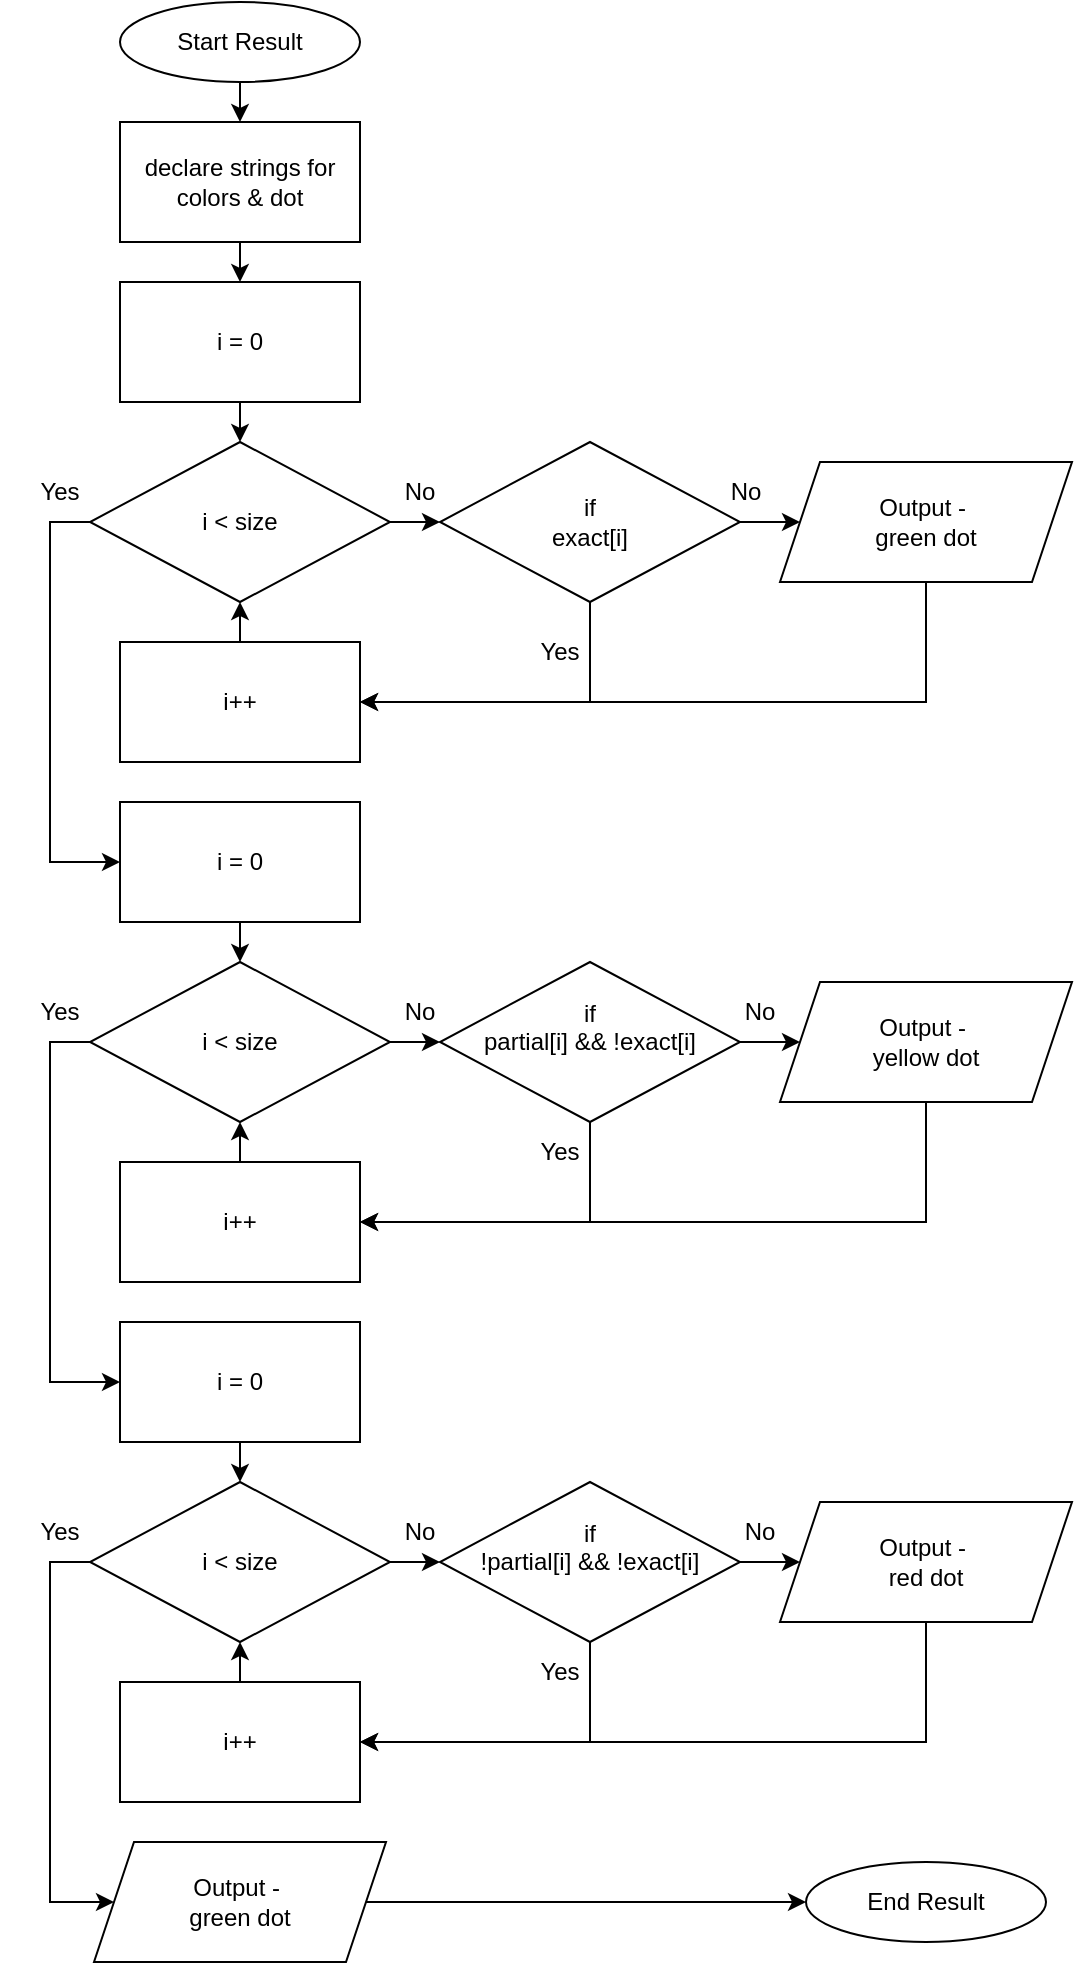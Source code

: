 <mxfile version="24.8.0">
  <diagram name="Page-1" id="IuMvb5TSBdsUTq7tfXT2">
    <mxGraphModel dx="-2056" dy="2442" grid="1" gridSize="10" guides="1" tooltips="1" connect="1" arrows="1" fold="1" page="1" pageScale="1" pageWidth="850" pageHeight="1100" math="0" shadow="0">
      <root>
        <mxCell id="0" />
        <mxCell id="1" parent="0" />
        <mxCell id="gpuonTUBGZmMLwTa-9xW-1" value="" style="group" vertex="1" connectable="0" parent="1">
          <mxGeometry x="5257" y="-1040" width="536" height="980" as="geometry" />
        </mxCell>
        <mxCell id="gpuonTUBGZmMLwTa-9xW-2" style="edgeStyle=orthogonalEdgeStyle;rounded=0;orthogonalLoop=1;jettySize=auto;html=1;exitX=1;exitY=0.5;exitDx=0;exitDy=0;entryX=0;entryY=0.5;entryDx=0;entryDy=0;" edge="1" parent="gpuonTUBGZmMLwTa-9xW-1" source="gpuonTUBGZmMLwTa-9xW-4" target="gpuonTUBGZmMLwTa-9xW-18">
          <mxGeometry relative="1" as="geometry" />
        </mxCell>
        <mxCell id="gpuonTUBGZmMLwTa-9xW-3" style="edgeStyle=orthogonalEdgeStyle;rounded=0;orthogonalLoop=1;jettySize=auto;html=1;exitX=0;exitY=0.5;exitDx=0;exitDy=0;entryX=0;entryY=0.5;entryDx=0;entryDy=0;" edge="1" parent="gpuonTUBGZmMLwTa-9xW-1" source="gpuonTUBGZmMLwTa-9xW-4" target="gpuonTUBGZmMLwTa-9xW-25">
          <mxGeometry relative="1" as="geometry" />
        </mxCell>
        <mxCell id="gpuonTUBGZmMLwTa-9xW-4" value="i &amp;lt; size" style="rhombus;whiteSpace=wrap;html=1;" vertex="1" parent="gpuonTUBGZmMLwTa-9xW-1">
          <mxGeometry x="45" y="220" width="150" height="80" as="geometry" />
        </mxCell>
        <mxCell id="gpuonTUBGZmMLwTa-9xW-5" style="edgeStyle=orthogonalEdgeStyle;rounded=0;orthogonalLoop=1;jettySize=auto;html=1;exitX=0.5;exitY=1;exitDx=0;exitDy=0;" edge="1" parent="gpuonTUBGZmMLwTa-9xW-1" source="gpuonTUBGZmMLwTa-9xW-6">
          <mxGeometry relative="1" as="geometry">
            <mxPoint x="180" y="350" as="targetPoint" />
            <Array as="points">
              <mxPoint x="463" y="350" />
            </Array>
          </mxGeometry>
        </mxCell>
        <mxCell id="gpuonTUBGZmMLwTa-9xW-6" value="Output -&amp;nbsp;&lt;div&gt;green dot&lt;/div&gt;" style="shape=parallelogram;perimeter=parallelogramPerimeter;whiteSpace=wrap;html=1;fixedSize=1;rounded=0;" vertex="1" parent="gpuonTUBGZmMLwTa-9xW-1">
          <mxGeometry x="390" y="230" width="146" height="60" as="geometry" />
        </mxCell>
        <mxCell id="gpuonTUBGZmMLwTa-9xW-7" style="edgeStyle=orthogonalEdgeStyle;rounded=0;orthogonalLoop=1;jettySize=auto;html=1;exitX=0.5;exitY=1;exitDx=0;exitDy=0;entryX=0.5;entryY=0;entryDx=0;entryDy=0;" edge="1" parent="gpuonTUBGZmMLwTa-9xW-1" source="gpuonTUBGZmMLwTa-9xW-8" target="gpuonTUBGZmMLwTa-9xW-11">
          <mxGeometry relative="1" as="geometry" />
        </mxCell>
        <mxCell id="gpuonTUBGZmMLwTa-9xW-8" value="Start Result" style="ellipse;whiteSpace=wrap;html=1;" vertex="1" parent="gpuonTUBGZmMLwTa-9xW-1">
          <mxGeometry x="60" width="120" height="40" as="geometry" />
        </mxCell>
        <mxCell id="gpuonTUBGZmMLwTa-9xW-9" value="End Result" style="ellipse;whiteSpace=wrap;html=1;" vertex="1" parent="gpuonTUBGZmMLwTa-9xW-1">
          <mxGeometry x="403" y="930" width="120" height="40" as="geometry" />
        </mxCell>
        <mxCell id="gpuonTUBGZmMLwTa-9xW-10" style="edgeStyle=orthogonalEdgeStyle;rounded=0;orthogonalLoop=1;jettySize=auto;html=1;exitX=0.5;exitY=1;exitDx=0;exitDy=0;entryX=0.5;entryY=0;entryDx=0;entryDy=0;" edge="1" parent="gpuonTUBGZmMLwTa-9xW-1" source="gpuonTUBGZmMLwTa-9xW-11" target="gpuonTUBGZmMLwTa-9xW-13">
          <mxGeometry relative="1" as="geometry" />
        </mxCell>
        <mxCell id="gpuonTUBGZmMLwTa-9xW-11" value="declare strings for&lt;div&gt;colors &amp;amp; dot&lt;/div&gt;" style="rounded=0;whiteSpace=wrap;html=1;" vertex="1" parent="gpuonTUBGZmMLwTa-9xW-1">
          <mxGeometry x="60" y="60" width="120" height="60" as="geometry" />
        </mxCell>
        <mxCell id="gpuonTUBGZmMLwTa-9xW-12" style="edgeStyle=orthogonalEdgeStyle;rounded=0;orthogonalLoop=1;jettySize=auto;html=1;exitX=0.5;exitY=1;exitDx=0;exitDy=0;entryX=0.5;entryY=0;entryDx=0;entryDy=0;" edge="1" parent="gpuonTUBGZmMLwTa-9xW-1" source="gpuonTUBGZmMLwTa-9xW-13" target="gpuonTUBGZmMLwTa-9xW-4">
          <mxGeometry relative="1" as="geometry" />
        </mxCell>
        <mxCell id="gpuonTUBGZmMLwTa-9xW-13" value="i = 0" style="rounded=0;whiteSpace=wrap;html=1;" vertex="1" parent="gpuonTUBGZmMLwTa-9xW-1">
          <mxGeometry x="60" y="140" width="120" height="60" as="geometry" />
        </mxCell>
        <mxCell id="gpuonTUBGZmMLwTa-9xW-14" style="edgeStyle=orthogonalEdgeStyle;rounded=0;orthogonalLoop=1;jettySize=auto;html=1;exitX=0.5;exitY=0;exitDx=0;exitDy=0;entryX=0.5;entryY=1;entryDx=0;entryDy=0;" edge="1" parent="gpuonTUBGZmMLwTa-9xW-1" source="gpuonTUBGZmMLwTa-9xW-15" target="gpuonTUBGZmMLwTa-9xW-4">
          <mxGeometry relative="1" as="geometry" />
        </mxCell>
        <mxCell id="gpuonTUBGZmMLwTa-9xW-15" value="i++" style="rounded=0;whiteSpace=wrap;html=1;" vertex="1" parent="gpuonTUBGZmMLwTa-9xW-1">
          <mxGeometry x="60" y="320" width="120" height="60" as="geometry" />
        </mxCell>
        <mxCell id="gpuonTUBGZmMLwTa-9xW-16" style="edgeStyle=orthogonalEdgeStyle;rounded=0;orthogonalLoop=1;jettySize=auto;html=1;exitX=1;exitY=0.5;exitDx=0;exitDy=0;entryX=0;entryY=0.5;entryDx=0;entryDy=0;" edge="1" parent="gpuonTUBGZmMLwTa-9xW-1" source="gpuonTUBGZmMLwTa-9xW-18" target="gpuonTUBGZmMLwTa-9xW-6">
          <mxGeometry relative="1" as="geometry" />
        </mxCell>
        <mxCell id="gpuonTUBGZmMLwTa-9xW-17" style="edgeStyle=orthogonalEdgeStyle;rounded=0;orthogonalLoop=1;jettySize=auto;html=1;exitX=0.5;exitY=1;exitDx=0;exitDy=0;entryX=1;entryY=0.5;entryDx=0;entryDy=0;" edge="1" parent="gpuonTUBGZmMLwTa-9xW-1" source="gpuonTUBGZmMLwTa-9xW-18" target="gpuonTUBGZmMLwTa-9xW-15">
          <mxGeometry relative="1" as="geometry" />
        </mxCell>
        <mxCell id="gpuonTUBGZmMLwTa-9xW-18" value="if&lt;div&gt;exact[i]&lt;/div&gt;" style="rhombus;whiteSpace=wrap;html=1;" vertex="1" parent="gpuonTUBGZmMLwTa-9xW-1">
          <mxGeometry x="220" y="220" width="150" height="80" as="geometry" />
        </mxCell>
        <mxCell id="gpuonTUBGZmMLwTa-9xW-19" style="edgeStyle=orthogonalEdgeStyle;rounded=0;orthogonalLoop=1;jettySize=auto;html=1;exitX=1;exitY=0.5;exitDx=0;exitDy=0;entryX=0;entryY=0.5;entryDx=0;entryDy=0;" edge="1" parent="gpuonTUBGZmMLwTa-9xW-1" source="gpuonTUBGZmMLwTa-9xW-21" target="gpuonTUBGZmMLwTa-9xW-30">
          <mxGeometry relative="1" as="geometry" />
        </mxCell>
        <mxCell id="gpuonTUBGZmMLwTa-9xW-20" style="edgeStyle=orthogonalEdgeStyle;rounded=0;orthogonalLoop=1;jettySize=auto;html=1;exitX=0;exitY=0.5;exitDx=0;exitDy=0;entryX=0;entryY=0.5;entryDx=0;entryDy=0;" edge="1" parent="gpuonTUBGZmMLwTa-9xW-1" source="gpuonTUBGZmMLwTa-9xW-21" target="gpuonTUBGZmMLwTa-9xW-37">
          <mxGeometry relative="1" as="geometry" />
        </mxCell>
        <mxCell id="gpuonTUBGZmMLwTa-9xW-21" value="i &amp;lt; size" style="rhombus;whiteSpace=wrap;html=1;" vertex="1" parent="gpuonTUBGZmMLwTa-9xW-1">
          <mxGeometry x="45" y="480" width="150" height="80" as="geometry" />
        </mxCell>
        <mxCell id="gpuonTUBGZmMLwTa-9xW-22" style="edgeStyle=orthogonalEdgeStyle;rounded=0;orthogonalLoop=1;jettySize=auto;html=1;exitX=0.5;exitY=1;exitDx=0;exitDy=0;entryX=1;entryY=0.5;entryDx=0;entryDy=0;" edge="1" parent="gpuonTUBGZmMLwTa-9xW-1" source="gpuonTUBGZmMLwTa-9xW-23" target="gpuonTUBGZmMLwTa-9xW-27">
          <mxGeometry relative="1" as="geometry" />
        </mxCell>
        <mxCell id="gpuonTUBGZmMLwTa-9xW-23" value="Output -&amp;nbsp;&lt;div&gt;yellow dot&lt;/div&gt;" style="shape=parallelogram;perimeter=parallelogramPerimeter;whiteSpace=wrap;html=1;fixedSize=1;rounded=0;" vertex="1" parent="gpuonTUBGZmMLwTa-9xW-1">
          <mxGeometry x="390" y="490" width="146" height="60" as="geometry" />
        </mxCell>
        <mxCell id="gpuonTUBGZmMLwTa-9xW-24" style="edgeStyle=orthogonalEdgeStyle;rounded=0;orthogonalLoop=1;jettySize=auto;html=1;exitX=0.5;exitY=1;exitDx=0;exitDy=0;entryX=0.5;entryY=0;entryDx=0;entryDy=0;" edge="1" parent="gpuonTUBGZmMLwTa-9xW-1" source="gpuonTUBGZmMLwTa-9xW-25" target="gpuonTUBGZmMLwTa-9xW-21">
          <mxGeometry relative="1" as="geometry" />
        </mxCell>
        <mxCell id="gpuonTUBGZmMLwTa-9xW-25" value="i = 0" style="rounded=0;whiteSpace=wrap;html=1;" vertex="1" parent="gpuonTUBGZmMLwTa-9xW-1">
          <mxGeometry x="60" y="400" width="120" height="60" as="geometry" />
        </mxCell>
        <mxCell id="gpuonTUBGZmMLwTa-9xW-26" style="edgeStyle=orthogonalEdgeStyle;rounded=0;orthogonalLoop=1;jettySize=auto;html=1;exitX=0.5;exitY=0;exitDx=0;exitDy=0;entryX=0.5;entryY=1;entryDx=0;entryDy=0;" edge="1" parent="gpuonTUBGZmMLwTa-9xW-1" source="gpuonTUBGZmMLwTa-9xW-27" target="gpuonTUBGZmMLwTa-9xW-21">
          <mxGeometry relative="1" as="geometry" />
        </mxCell>
        <mxCell id="gpuonTUBGZmMLwTa-9xW-27" value="i++" style="rounded=0;whiteSpace=wrap;html=1;" vertex="1" parent="gpuonTUBGZmMLwTa-9xW-1">
          <mxGeometry x="60" y="580" width="120" height="60" as="geometry" />
        </mxCell>
        <mxCell id="gpuonTUBGZmMLwTa-9xW-28" style="edgeStyle=orthogonalEdgeStyle;rounded=0;orthogonalLoop=1;jettySize=auto;html=1;exitX=1;exitY=0.5;exitDx=0;exitDy=0;entryX=0;entryY=0.5;entryDx=0;entryDy=0;" edge="1" parent="gpuonTUBGZmMLwTa-9xW-1" source="gpuonTUBGZmMLwTa-9xW-30" target="gpuonTUBGZmMLwTa-9xW-23">
          <mxGeometry relative="1" as="geometry" />
        </mxCell>
        <mxCell id="gpuonTUBGZmMLwTa-9xW-29" style="edgeStyle=orthogonalEdgeStyle;rounded=0;orthogonalLoop=1;jettySize=auto;html=1;exitX=0.5;exitY=1;exitDx=0;exitDy=0;entryX=1;entryY=0.5;entryDx=0;entryDy=0;" edge="1" parent="gpuonTUBGZmMLwTa-9xW-1" source="gpuonTUBGZmMLwTa-9xW-30" target="gpuonTUBGZmMLwTa-9xW-27">
          <mxGeometry relative="1" as="geometry" />
        </mxCell>
        <mxCell id="gpuonTUBGZmMLwTa-9xW-30" value="if&lt;div&gt;partial[i] &amp;amp;&amp;amp; !exact[i]&lt;/div&gt;&lt;div&gt;&lt;br&gt;&lt;/div&gt;" style="rhombus;whiteSpace=wrap;html=1;" vertex="1" parent="gpuonTUBGZmMLwTa-9xW-1">
          <mxGeometry x="220" y="480" width="150" height="80" as="geometry" />
        </mxCell>
        <mxCell id="gpuonTUBGZmMLwTa-9xW-31" style="edgeStyle=orthogonalEdgeStyle;rounded=0;orthogonalLoop=1;jettySize=auto;html=1;exitX=1;exitY=0.5;exitDx=0;exitDy=0;entryX=0;entryY=0.5;entryDx=0;entryDy=0;" edge="1" parent="gpuonTUBGZmMLwTa-9xW-1" source="gpuonTUBGZmMLwTa-9xW-33" target="gpuonTUBGZmMLwTa-9xW-42">
          <mxGeometry relative="1" as="geometry" />
        </mxCell>
        <mxCell id="gpuonTUBGZmMLwTa-9xW-32" style="edgeStyle=orthogonalEdgeStyle;rounded=0;orthogonalLoop=1;jettySize=auto;html=1;exitX=0;exitY=0.5;exitDx=0;exitDy=0;entryX=0;entryY=0.5;entryDx=0;entryDy=0;" edge="1" parent="gpuonTUBGZmMLwTa-9xW-1" source="gpuonTUBGZmMLwTa-9xW-33" target="gpuonTUBGZmMLwTa-9xW-44">
          <mxGeometry relative="1" as="geometry">
            <Array as="points">
              <mxPoint x="25" y="780" />
              <mxPoint x="25" y="950" />
            </Array>
          </mxGeometry>
        </mxCell>
        <mxCell id="gpuonTUBGZmMLwTa-9xW-33" value="i &amp;lt; size" style="rhombus;whiteSpace=wrap;html=1;" vertex="1" parent="gpuonTUBGZmMLwTa-9xW-1">
          <mxGeometry x="45" y="740" width="150" height="80" as="geometry" />
        </mxCell>
        <mxCell id="gpuonTUBGZmMLwTa-9xW-34" style="edgeStyle=orthogonalEdgeStyle;rounded=0;orthogonalLoop=1;jettySize=auto;html=1;exitX=0.5;exitY=1;exitDx=0;exitDy=0;entryX=1;entryY=0.5;entryDx=0;entryDy=0;" edge="1" parent="gpuonTUBGZmMLwTa-9xW-1" source="gpuonTUBGZmMLwTa-9xW-35" target="gpuonTUBGZmMLwTa-9xW-39">
          <mxGeometry relative="1" as="geometry" />
        </mxCell>
        <mxCell id="gpuonTUBGZmMLwTa-9xW-35" value="Output -&amp;nbsp;&lt;div&gt;red dot&lt;/div&gt;" style="shape=parallelogram;perimeter=parallelogramPerimeter;whiteSpace=wrap;html=1;fixedSize=1;rounded=0;" vertex="1" parent="gpuonTUBGZmMLwTa-9xW-1">
          <mxGeometry x="390" y="750" width="146" height="60" as="geometry" />
        </mxCell>
        <mxCell id="gpuonTUBGZmMLwTa-9xW-36" style="edgeStyle=orthogonalEdgeStyle;rounded=0;orthogonalLoop=1;jettySize=auto;html=1;exitX=0.5;exitY=1;exitDx=0;exitDy=0;entryX=0.5;entryY=0;entryDx=0;entryDy=0;" edge="1" parent="gpuonTUBGZmMLwTa-9xW-1" source="gpuonTUBGZmMLwTa-9xW-37" target="gpuonTUBGZmMLwTa-9xW-33">
          <mxGeometry relative="1" as="geometry" />
        </mxCell>
        <mxCell id="gpuonTUBGZmMLwTa-9xW-37" value="i = 0" style="rounded=0;whiteSpace=wrap;html=1;" vertex="1" parent="gpuonTUBGZmMLwTa-9xW-1">
          <mxGeometry x="60" y="660" width="120" height="60" as="geometry" />
        </mxCell>
        <mxCell id="gpuonTUBGZmMLwTa-9xW-38" style="edgeStyle=orthogonalEdgeStyle;rounded=0;orthogonalLoop=1;jettySize=auto;html=1;exitX=0.5;exitY=0;exitDx=0;exitDy=0;entryX=0.5;entryY=1;entryDx=0;entryDy=0;" edge="1" parent="gpuonTUBGZmMLwTa-9xW-1" source="gpuonTUBGZmMLwTa-9xW-39" target="gpuonTUBGZmMLwTa-9xW-33">
          <mxGeometry relative="1" as="geometry" />
        </mxCell>
        <mxCell id="gpuonTUBGZmMLwTa-9xW-39" value="i++" style="rounded=0;whiteSpace=wrap;html=1;" vertex="1" parent="gpuonTUBGZmMLwTa-9xW-1">
          <mxGeometry x="60" y="840" width="120" height="60" as="geometry" />
        </mxCell>
        <mxCell id="gpuonTUBGZmMLwTa-9xW-40" style="edgeStyle=orthogonalEdgeStyle;rounded=0;orthogonalLoop=1;jettySize=auto;html=1;exitX=1;exitY=0.5;exitDx=0;exitDy=0;entryX=0;entryY=0.5;entryDx=0;entryDy=0;" edge="1" parent="gpuonTUBGZmMLwTa-9xW-1" source="gpuonTUBGZmMLwTa-9xW-42" target="gpuonTUBGZmMLwTa-9xW-35">
          <mxGeometry relative="1" as="geometry" />
        </mxCell>
        <mxCell id="gpuonTUBGZmMLwTa-9xW-41" style="edgeStyle=orthogonalEdgeStyle;rounded=0;orthogonalLoop=1;jettySize=auto;html=1;exitX=0.5;exitY=1;exitDx=0;exitDy=0;entryX=1;entryY=0.5;entryDx=0;entryDy=0;" edge="1" parent="gpuonTUBGZmMLwTa-9xW-1" source="gpuonTUBGZmMLwTa-9xW-42" target="gpuonTUBGZmMLwTa-9xW-39">
          <mxGeometry relative="1" as="geometry" />
        </mxCell>
        <mxCell id="gpuonTUBGZmMLwTa-9xW-42" value="if&lt;div&gt;!partial[i] &amp;amp;&amp;amp; !exact[i]&lt;/div&gt;&lt;div&gt;&lt;br&gt;&lt;/div&gt;" style="rhombus;whiteSpace=wrap;html=1;" vertex="1" parent="gpuonTUBGZmMLwTa-9xW-1">
          <mxGeometry x="220" y="740" width="150" height="80" as="geometry" />
        </mxCell>
        <mxCell id="gpuonTUBGZmMLwTa-9xW-43" style="edgeStyle=orthogonalEdgeStyle;rounded=0;orthogonalLoop=1;jettySize=auto;html=1;exitX=1;exitY=0.5;exitDx=0;exitDy=0;entryX=0;entryY=0.5;entryDx=0;entryDy=0;" edge="1" parent="gpuonTUBGZmMLwTa-9xW-1" source="gpuonTUBGZmMLwTa-9xW-44" target="gpuonTUBGZmMLwTa-9xW-9">
          <mxGeometry relative="1" as="geometry" />
        </mxCell>
        <mxCell id="gpuonTUBGZmMLwTa-9xW-44" value="Output -&amp;nbsp;&lt;div&gt;green dot&lt;/div&gt;" style="shape=parallelogram;perimeter=parallelogramPerimeter;whiteSpace=wrap;html=1;fixedSize=1;rounded=0;" vertex="1" parent="gpuonTUBGZmMLwTa-9xW-1">
          <mxGeometry x="47" y="920" width="146" height="60" as="geometry" />
        </mxCell>
        <mxCell id="gpuonTUBGZmMLwTa-9xW-45" value="No" style="text;html=1;strokeColor=none;fillColor=none;align=center;verticalAlign=middle;whiteSpace=wrap;rounded=0;" vertex="1" parent="gpuonTUBGZmMLwTa-9xW-1">
          <mxGeometry x="180" y="230" width="60" height="30" as="geometry" />
        </mxCell>
        <mxCell id="gpuonTUBGZmMLwTa-9xW-46" value="Yes" style="text;html=1;strokeColor=none;fillColor=none;align=center;verticalAlign=middle;whiteSpace=wrap;rounded=0;" vertex="1" parent="gpuonTUBGZmMLwTa-9xW-1">
          <mxGeometry y="230" width="60" height="30" as="geometry" />
        </mxCell>
        <mxCell id="gpuonTUBGZmMLwTa-9xW-47" value="No" style="text;html=1;strokeColor=none;fillColor=none;align=center;verticalAlign=middle;whiteSpace=wrap;rounded=0;" vertex="1" parent="gpuonTUBGZmMLwTa-9xW-1">
          <mxGeometry x="343" y="230" width="60" height="30" as="geometry" />
        </mxCell>
        <mxCell id="gpuonTUBGZmMLwTa-9xW-48" value="Yes" style="text;html=1;strokeColor=none;fillColor=none;align=center;verticalAlign=middle;whiteSpace=wrap;rounded=0;" vertex="1" parent="gpuonTUBGZmMLwTa-9xW-1">
          <mxGeometry x="250" y="310" width="60" height="30" as="geometry" />
        </mxCell>
        <mxCell id="gpuonTUBGZmMLwTa-9xW-49" value="No" style="text;html=1;strokeColor=none;fillColor=none;align=center;verticalAlign=middle;whiteSpace=wrap;rounded=0;" vertex="1" parent="gpuonTUBGZmMLwTa-9xW-1">
          <mxGeometry x="180" y="490" width="60" height="30" as="geometry" />
        </mxCell>
        <mxCell id="gpuonTUBGZmMLwTa-9xW-50" value="Yes" style="text;html=1;strokeColor=none;fillColor=none;align=center;verticalAlign=middle;whiteSpace=wrap;rounded=0;" vertex="1" parent="gpuonTUBGZmMLwTa-9xW-1">
          <mxGeometry x="250" y="560" width="60" height="30" as="geometry" />
        </mxCell>
        <mxCell id="gpuonTUBGZmMLwTa-9xW-51" value="No" style="text;html=1;strokeColor=none;fillColor=none;align=center;verticalAlign=middle;whiteSpace=wrap;rounded=0;" vertex="1" parent="gpuonTUBGZmMLwTa-9xW-1">
          <mxGeometry x="350" y="490" width="60" height="30" as="geometry" />
        </mxCell>
        <mxCell id="gpuonTUBGZmMLwTa-9xW-52" value="Yes" style="text;html=1;strokeColor=none;fillColor=none;align=center;verticalAlign=middle;whiteSpace=wrap;rounded=0;" vertex="1" parent="gpuonTUBGZmMLwTa-9xW-1">
          <mxGeometry y="490" width="60" height="30" as="geometry" />
        </mxCell>
        <mxCell id="gpuonTUBGZmMLwTa-9xW-53" value="No" style="text;html=1;strokeColor=none;fillColor=none;align=center;verticalAlign=middle;whiteSpace=wrap;rounded=0;" vertex="1" parent="gpuonTUBGZmMLwTa-9xW-1">
          <mxGeometry x="180" y="750" width="60" height="30" as="geometry" />
        </mxCell>
        <mxCell id="gpuonTUBGZmMLwTa-9xW-54" value="Yes" style="text;html=1;strokeColor=none;fillColor=none;align=center;verticalAlign=middle;whiteSpace=wrap;rounded=0;" vertex="1" parent="gpuonTUBGZmMLwTa-9xW-1">
          <mxGeometry x="250" y="820" width="60" height="30" as="geometry" />
        </mxCell>
        <mxCell id="gpuonTUBGZmMLwTa-9xW-55" value="No" style="text;html=1;strokeColor=none;fillColor=none;align=center;verticalAlign=middle;whiteSpace=wrap;rounded=0;" vertex="1" parent="gpuonTUBGZmMLwTa-9xW-1">
          <mxGeometry x="350" y="750" width="60" height="30" as="geometry" />
        </mxCell>
        <mxCell id="gpuonTUBGZmMLwTa-9xW-56" value="Yes" style="text;html=1;strokeColor=none;fillColor=none;align=center;verticalAlign=middle;whiteSpace=wrap;rounded=0;" vertex="1" parent="gpuonTUBGZmMLwTa-9xW-1">
          <mxGeometry y="750" width="60" height="30" as="geometry" />
        </mxCell>
      </root>
    </mxGraphModel>
  </diagram>
</mxfile>
